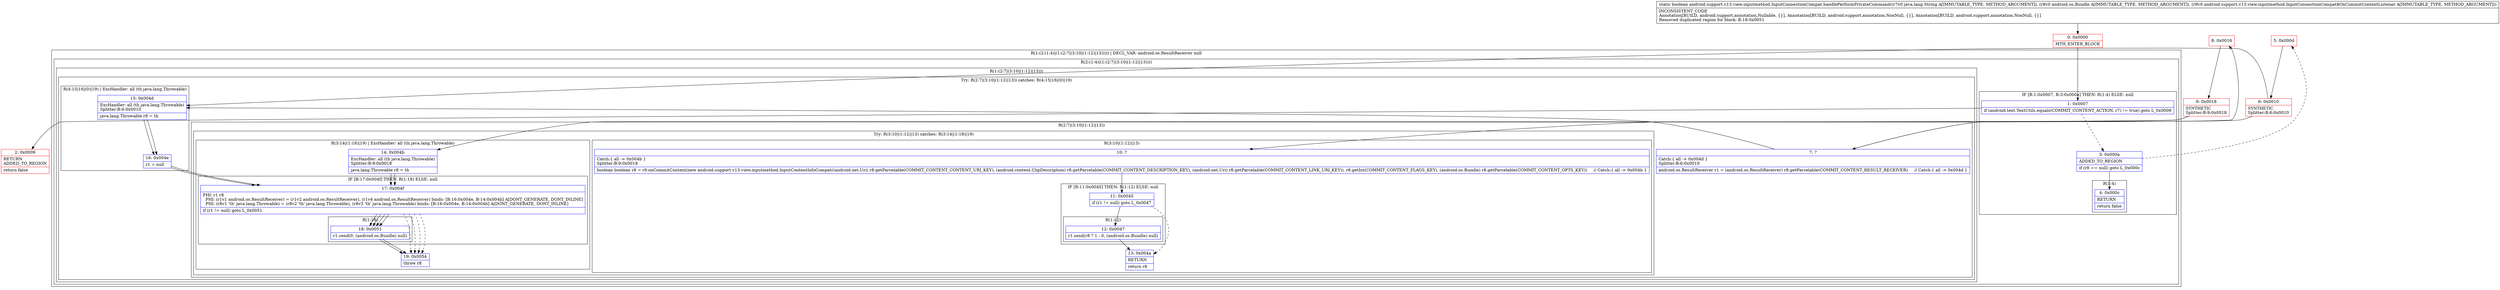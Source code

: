 digraph "CFG forandroid.support.v13.view.inputmethod.InputConnectionCompat.handlePerformPrivateCommand(Ljava\/lang\/String;Landroid\/os\/Bundle;Landroid\/support\/v13\/view\/inputmethod\/InputConnectionCompat$OnCommitContentListener;)Z" {
subgraph cluster_Region_1615057116 {
label = "R(1:(2:(1:4)|(1:(2:7|(3:10|(1:12)|13))))) | DECL_VAR: android.os.ResultReceiver null\l";
node [shape=record,color=blue];
subgraph cluster_Region_1490653310 {
label = "R(2:(1:4)|(1:(2:7|(3:10|(1:12)|13))))";
node [shape=record,color=blue];
subgraph cluster_IfRegion_1283289336 {
label = "IF [B:1:0x0007, B:3:0x000a] THEN: R(1:4) ELSE: null";
node [shape=record,color=blue];
Node_1 [shape=record,label="{1\:\ 0x0007|if (android.text.TextUtils.equals(COMMIT_CONTENT_ACTION, r7) != true) goto L_0x0009\l}"];
Node_3 [shape=record,label="{3\:\ 0x000a|ADDED_TO_REGION\l|if (r8 == null) goto L_0x000c\l}"];
subgraph cluster_Region_646542310 {
label = "R(1:4)";
node [shape=record,color=blue];
Node_4 [shape=record,label="{4\:\ 0x000c|RETURN\l|return false\l}"];
}
}
subgraph cluster_Region_1479709403 {
label = "R(1:(2:7|(3:10|(1:12)|13)))";
node [shape=record,color=blue];
subgraph cluster_TryCatchRegion_1291629507 {
label = "Try: R(2:7|(3:10|(1:12)|13)) catches: R(4:15|16|(0)|19)";
node [shape=record,color=blue];
subgraph cluster_Region_1479731780 {
label = "R(2:7|(3:10|(1:12)|13))";
node [shape=record,color=blue];
Node_7 [shape=record,label="{7\:\ ?|Catch:\{ all \-\> 0x004d \}\lSplitter:B:6:0x0010\l|android.os.ResultReceiver r1 = (android.os.ResultReceiver) r8.getParcelable(COMMIT_CONTENT_RESULT_RECEIVER)     \/\/ Catch:\{ all \-\> 0x004d \}\l}"];
subgraph cluster_TryCatchRegion_1805774868 {
label = "Try: R(3:10|(1:12)|13) catches: R(3:14|(1:18)|19)";
node [shape=record,color=blue];
subgraph cluster_Region_454042382 {
label = "R(3:10|(1:12)|13)";
node [shape=record,color=blue];
Node_10 [shape=record,label="{10\:\ ?|Catch:\{ all \-\> 0x004b \}\lSplitter:B:9:0x0018\l|boolean boolean r8 = r9.onCommitContent(new android.support.v13.view.inputmethod.InputContentInfoCompat((android.net.Uri) r8.getParcelable(COMMIT_CONTENT_CONTENT_URI_KEY), (android.content.ClipDescription) r8.getParcelable(COMMIT_CONTENT_DESCRIPTION_KEY), (android.net.Uri) r8.getParcelable(COMMIT_CONTENT_LINK_URI_KEY)), r8.getInt(COMMIT_CONTENT_FLAGS_KEY), (android.os.Bundle) r8.getParcelable(COMMIT_CONTENT_OPTS_KEY))     \/\/ Catch:\{ all \-\> 0x004b \}\l}"];
subgraph cluster_IfRegion_106608837 {
label = "IF [B:11:0x0045] THEN: R(1:12) ELSE: null";
node [shape=record,color=blue];
Node_11 [shape=record,label="{11\:\ 0x0045|if (r1 != null) goto L_0x0047\l}"];
subgraph cluster_Region_621306807 {
label = "R(1:12)";
node [shape=record,color=blue];
Node_12 [shape=record,label="{12\:\ 0x0047|r1.send(r8 ? 1 : 0, (android.os.Bundle) null)\l}"];
}
}
Node_13 [shape=record,label="{13\:\ 0x004a|RETURN\l|return r8\l}"];
}
subgraph cluster_Region_1253201567 {
label = "R(3:14|(1:18)|19) | ExcHandler: all (th java.lang.Throwable)\l";
node [shape=record,color=blue];
Node_14 [shape=record,label="{14\:\ 0x004b|ExcHandler: all (th java.lang.Throwable)\lSplitter:B:9:0x0018\l|java.lang.Throwable r8 = th\l}"];
subgraph cluster_IfRegion_1668912801 {
label = "IF [B:17:0x004f] THEN: R(1:18) ELSE: null";
node [shape=record,color=blue];
Node_17 [shape=record,label="{17\:\ 0x004f|PHI: r1 r8 \l  PHI: (r1v1 android.os.ResultReceiver) = (r1v2 android.os.ResultReceiver), (r1v4 android.os.ResultReceiver) binds: [B:16:0x004e, B:14:0x004b] A[DONT_GENERATE, DONT_INLINE]\l  PHI: (r8v1 'th' java.lang.Throwable) = (r8v2 'th' java.lang.Throwable), (r8v3 'th' java.lang.Throwable) binds: [B:16:0x004e, B:14:0x004b] A[DONT_GENERATE, DONT_INLINE]\l|if (r1 != null) goto L_0x0051\l}"];
subgraph cluster_Region_129825674 {
label = "R(1:18)";
node [shape=record,color=blue];
Node_18 [shape=record,label="{18\:\ 0x0051|r1.send(0, (android.os.Bundle) null)\l}"];
}
}
Node_19 [shape=record,label="{19\:\ 0x0054|throw r8\l}"];
}
}
}
subgraph cluster_Region_496008905 {
label = "R(4:15|16|(0)|19) | ExcHandler: all (th java.lang.Throwable)\l";
node [shape=record,color=blue];
Node_15 [shape=record,label="{15\:\ 0x004d|ExcHandler: all (th java.lang.Throwable)\lSplitter:B:6:0x0010\l|java.lang.Throwable r8 = th\l}"];
Node_16 [shape=record,label="{16\:\ 0x004e|r1 = null\l}"];
subgraph cluster_IfRegion_1425274664 {
label = "IF [B:17:0x004f] THEN: R(0) ELSE: null";
node [shape=record,color=blue];
Node_17 [shape=record,label="{17\:\ 0x004f|PHI: r1 r8 \l  PHI: (r1v1 android.os.ResultReceiver) = (r1v2 android.os.ResultReceiver), (r1v4 android.os.ResultReceiver) binds: [B:16:0x004e, B:14:0x004b] A[DONT_GENERATE, DONT_INLINE]\l  PHI: (r8v1 'th' java.lang.Throwable) = (r8v2 'th' java.lang.Throwable), (r8v3 'th' java.lang.Throwable) binds: [B:16:0x004e, B:14:0x004b] A[DONT_GENERATE, DONT_INLINE]\l|if (r1 != null) goto L_0x0051\l}"];
subgraph cluster_Region_204293511 {
label = "R(0)";
node [shape=record,color=blue];
}
}
Node_19 [shape=record,label="{19\:\ 0x0054|throw r8\l}"];
}
}
}
}
}
subgraph cluster_Region_496008905 {
label = "R(4:15|16|(0)|19) | ExcHandler: all (th java.lang.Throwable)\l";
node [shape=record,color=blue];
Node_15 [shape=record,label="{15\:\ 0x004d|ExcHandler: all (th java.lang.Throwable)\lSplitter:B:6:0x0010\l|java.lang.Throwable r8 = th\l}"];
Node_16 [shape=record,label="{16\:\ 0x004e|r1 = null\l}"];
subgraph cluster_IfRegion_1425274664 {
label = "IF [B:17:0x004f] THEN: R(0) ELSE: null";
node [shape=record,color=blue];
Node_17 [shape=record,label="{17\:\ 0x004f|PHI: r1 r8 \l  PHI: (r1v1 android.os.ResultReceiver) = (r1v2 android.os.ResultReceiver), (r1v4 android.os.ResultReceiver) binds: [B:16:0x004e, B:14:0x004b] A[DONT_GENERATE, DONT_INLINE]\l  PHI: (r8v1 'th' java.lang.Throwable) = (r8v2 'th' java.lang.Throwable), (r8v3 'th' java.lang.Throwable) binds: [B:16:0x004e, B:14:0x004b] A[DONT_GENERATE, DONT_INLINE]\l|if (r1 != null) goto L_0x0051\l}"];
subgraph cluster_Region_204293511 {
label = "R(0)";
node [shape=record,color=blue];
}
}
Node_19 [shape=record,label="{19\:\ 0x0054|throw r8\l}"];
}
subgraph cluster_Region_1253201567 {
label = "R(3:14|(1:18)|19) | ExcHandler: all (th java.lang.Throwable)\l";
node [shape=record,color=blue];
Node_14 [shape=record,label="{14\:\ 0x004b|ExcHandler: all (th java.lang.Throwable)\lSplitter:B:9:0x0018\l|java.lang.Throwable r8 = th\l}"];
subgraph cluster_IfRegion_1668912801 {
label = "IF [B:17:0x004f] THEN: R(1:18) ELSE: null";
node [shape=record,color=blue];
Node_17 [shape=record,label="{17\:\ 0x004f|PHI: r1 r8 \l  PHI: (r1v1 android.os.ResultReceiver) = (r1v2 android.os.ResultReceiver), (r1v4 android.os.ResultReceiver) binds: [B:16:0x004e, B:14:0x004b] A[DONT_GENERATE, DONT_INLINE]\l  PHI: (r8v1 'th' java.lang.Throwable) = (r8v2 'th' java.lang.Throwable), (r8v3 'th' java.lang.Throwable) binds: [B:16:0x004e, B:14:0x004b] A[DONT_GENERATE, DONT_INLINE]\l|if (r1 != null) goto L_0x0051\l}"];
subgraph cluster_Region_129825674 {
label = "R(1:18)";
node [shape=record,color=blue];
Node_18 [shape=record,label="{18\:\ 0x0051|r1.send(0, (android.os.Bundle) null)\l}"];
}
}
Node_19 [shape=record,label="{19\:\ 0x0054|throw r8\l}"];
}
Node_0 [shape=record,color=red,label="{0\:\ 0x0000|MTH_ENTER_BLOCK\l}"];
Node_2 [shape=record,color=red,label="{2\:\ 0x0009|RETURN\lADDED_TO_REGION\l|return false\l}"];
Node_5 [shape=record,color=red,label="{5\:\ 0x000d}"];
Node_6 [shape=record,color=red,label="{6\:\ 0x0010|SYNTHETIC\lSplitter:B:6:0x0010\l}"];
Node_8 [shape=record,color=red,label="{8\:\ 0x0016}"];
Node_9 [shape=record,color=red,label="{9\:\ 0x0018|SYNTHETIC\lSplitter:B:9:0x0018\l}"];
MethodNode[shape=record,label="{static boolean android.support.v13.view.inputmethod.InputConnectionCompat.handlePerformPrivateCommand((r7v0 java.lang.String A[IMMUTABLE_TYPE, METHOD_ARGUMENT]), (r8v0 android.os.Bundle A[IMMUTABLE_TYPE, METHOD_ARGUMENT]), (r9v0 android.support.v13.view.inputmethod.InputConnectionCompat$OnCommitContentListener A[IMMUTABLE_TYPE, METHOD_ARGUMENT]))  | INCONSISTENT_CODE\lAnnotation[BUILD, android.support.annotation.Nullable, \{\}], Annotation[BUILD, android.support.annotation.NonNull, \{\}], Annotation[BUILD, android.support.annotation.NonNull, \{\}]\lRemoved duplicated region for block: B:18:0x0051 \l}"];
MethodNode -> Node_0;
Node_1 -> Node_2;
Node_1 -> Node_3[style=dashed];
Node_3 -> Node_4;
Node_3 -> Node_5[style=dashed];
Node_7 -> Node_8;
Node_7 -> Node_15;
Node_10 -> Node_11;
Node_11 -> Node_12;
Node_11 -> Node_13[style=dashed];
Node_12 -> Node_13;
Node_14 -> Node_17;
Node_17 -> Node_18;
Node_17 -> Node_19[style=dashed];
Node_18 -> Node_19;
Node_15 -> Node_16;
Node_16 -> Node_17;
Node_17 -> Node_18;
Node_17 -> Node_19[style=dashed];
Node_15 -> Node_16;
Node_16 -> Node_17;
Node_17 -> Node_18;
Node_17 -> Node_19[style=dashed];
Node_14 -> Node_17;
Node_17 -> Node_18;
Node_17 -> Node_19[style=dashed];
Node_18 -> Node_19;
Node_0 -> Node_1;
Node_5 -> Node_6;
Node_6 -> Node_7;
Node_6 -> Node_15;
Node_8 -> Node_9;
Node_9 -> Node_10;
Node_9 -> Node_14;
}

